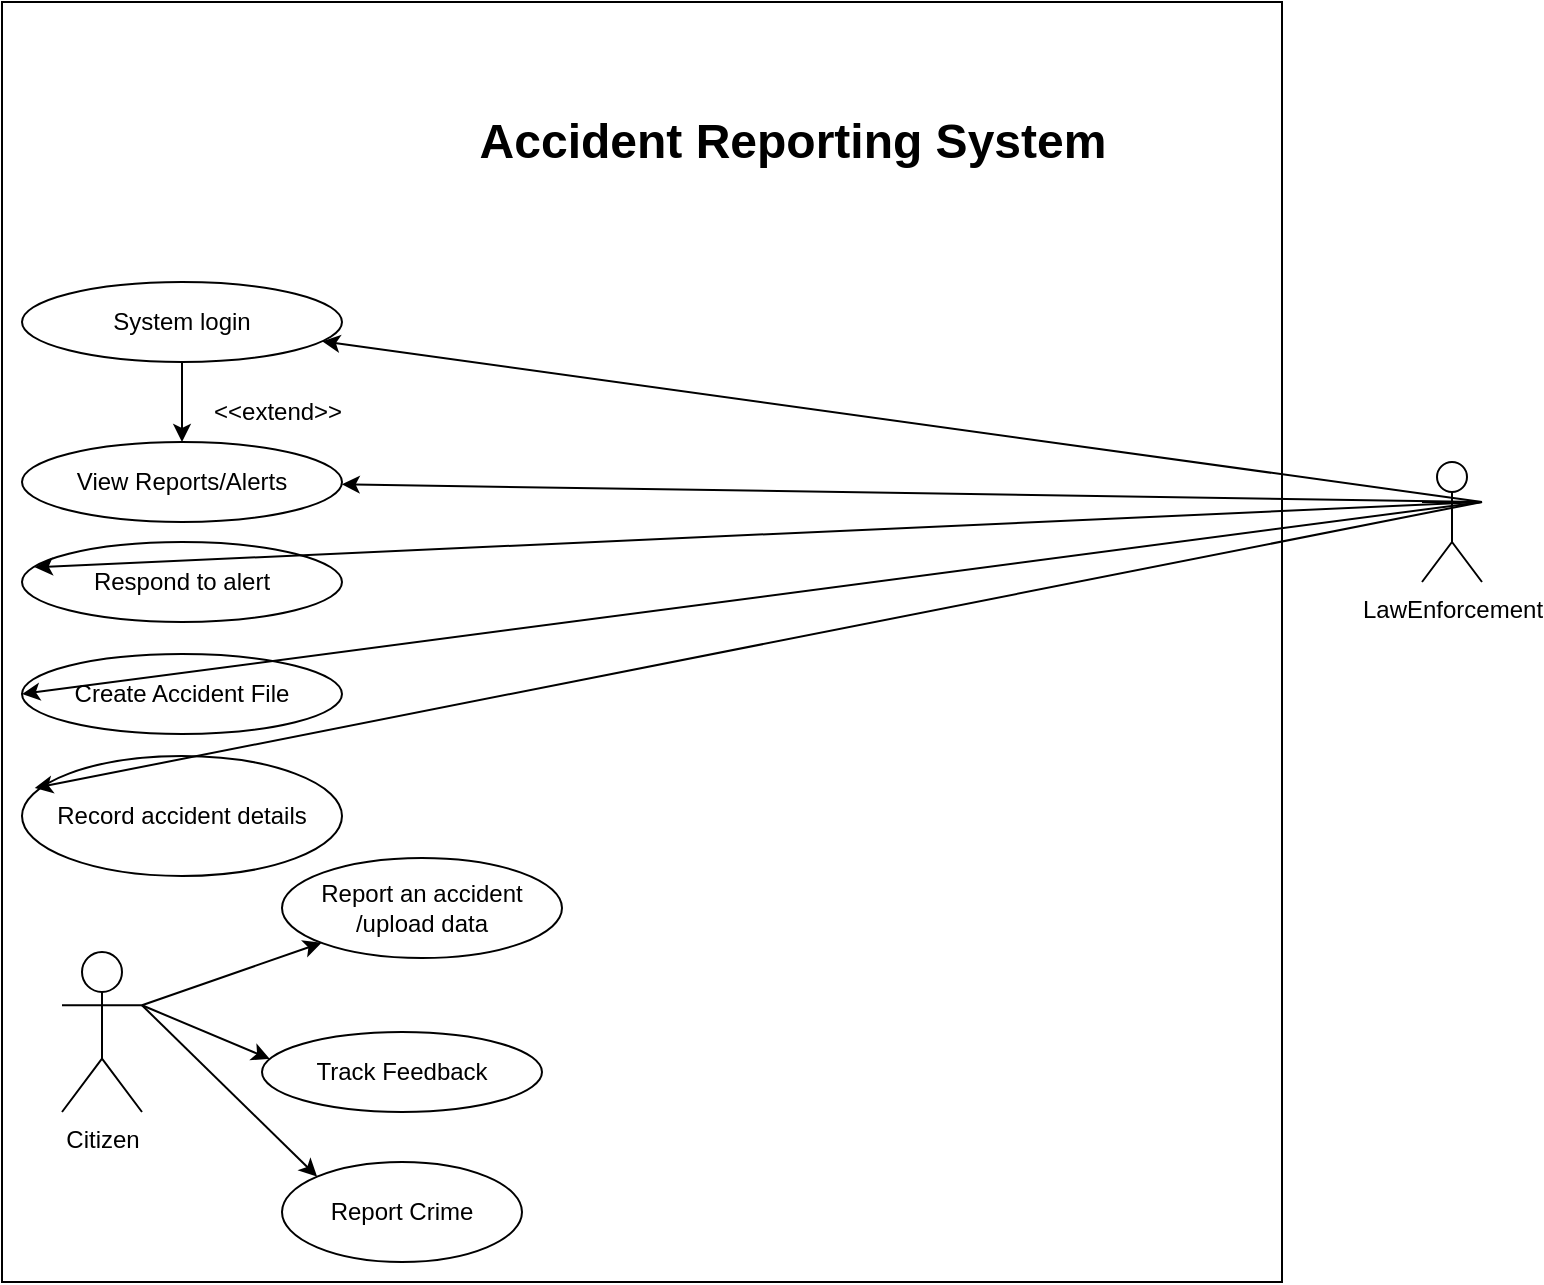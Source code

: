 <mxfile>
    <diagram id="VR71eHgjPTvydbFjTsXd" name="Page-1">
        <mxGraphModel dx="1140" dy="446" grid="1" gridSize="10" guides="1" tooltips="1" connect="1" arrows="1" fold="1" page="1" pageScale="1" pageWidth="850" pageHeight="1100" math="0" shadow="0">
            <root>
                <mxCell id="0"/>
                <mxCell id="1" parent="0"/>
                <mxCell id="33" value="Accident Reporting System" style="text;strokeColor=none;fillColor=none;html=1;fontSize=24;fontStyle=1;verticalAlign=middle;align=center;" parent="1" vertex="1">
                    <mxGeometry x="475" y="60" width="100" height="40" as="geometry"/>
                </mxCell>
                <mxCell id="41" value="" style="group" parent="1" vertex="1" connectable="0">
                    <mxGeometry x="160" y="430" width="250" height="180" as="geometry"/>
                </mxCell>
                <mxCell id="16" value="Citizen" style="shape=umlActor;verticalLabelPosition=bottom;verticalAlign=top;html=1;outlineConnect=0;" parent="41" vertex="1">
                    <mxGeometry y="55" width="40" height="80" as="geometry"/>
                </mxCell>
                <mxCell id="18" value="Report an accident /upload data" style="ellipse;whiteSpace=wrap;html=1;" parent="41" vertex="1">
                    <mxGeometry x="110" y="8" width="140" height="50" as="geometry"/>
                </mxCell>
                <mxCell id="36" style="edgeStyle=none;html=1;exitX=1;exitY=0.333;exitDx=0;exitDy=0;exitPerimeter=0;" parent="41" source="16" target="18" edge="1">
                    <mxGeometry relative="1" as="geometry"/>
                </mxCell>
                <mxCell id="19" value="Track Feedback" style="ellipse;whiteSpace=wrap;html=1;" parent="41" vertex="1">
                    <mxGeometry x="100" y="95" width="140" height="40" as="geometry"/>
                </mxCell>
                <mxCell id="38" style="edgeStyle=none;html=1;exitX=1;exitY=0.333;exitDx=0;exitDy=0;exitPerimeter=0;entryX=0.028;entryY=0.336;entryDx=0;entryDy=0;entryPerimeter=0;" parent="41" source="16" target="19" edge="1">
                    <mxGeometry relative="1" as="geometry"/>
                </mxCell>
                <mxCell id="42" value="Report Crime" style="ellipse;whiteSpace=wrap;html=1;" vertex="1" parent="1">
                    <mxGeometry x="270" y="590" width="120" height="50" as="geometry"/>
                </mxCell>
                <mxCell id="43" style="edgeStyle=none;html=1;exitX=1;exitY=0.333;exitDx=0;exitDy=0;exitPerimeter=0;entryX=0;entryY=0;entryDx=0;entryDy=0;" edge="1" parent="1" source="16" target="42">
                    <mxGeometry relative="1" as="geometry"/>
                </mxCell>
                <mxCell id="2" value="LawEnforcement&lt;br&gt;" style="shape=umlActor;verticalLabelPosition=bottom;verticalAlign=top;html=1;outlineConnect=0;" parent="1" vertex="1">
                    <mxGeometry x="840" y="240" width="30" height="60" as="geometry"/>
                </mxCell>
                <mxCell id="6" value="System login" style="ellipse;whiteSpace=wrap;html=1;" parent="1" vertex="1">
                    <mxGeometry x="140" y="150" width="160" height="40" as="geometry"/>
                </mxCell>
                <mxCell id="23" style="edgeStyle=none;html=1;exitX=1;exitY=0.333;exitDx=0;exitDy=0;exitPerimeter=0;" parent="1" source="2" target="6" edge="1">
                    <mxGeometry relative="1" as="geometry"/>
                </mxCell>
                <mxCell id="9" value="Create Accident File" style="ellipse;whiteSpace=wrap;html=1;" parent="1" vertex="1">
                    <mxGeometry x="140" y="336" width="160" height="40" as="geometry"/>
                </mxCell>
                <mxCell id="26" style="edgeStyle=none;html=1;exitX=1;exitY=0.333;exitDx=0;exitDy=0;exitPerimeter=0;entryX=0;entryY=0.5;entryDx=0;entryDy=0;" parent="1" source="2" target="9" edge="1">
                    <mxGeometry relative="1" as="geometry"/>
                </mxCell>
                <mxCell id="10" value="View Reports/Alerts" style="ellipse;whiteSpace=wrap;html=1;" parent="1" vertex="1">
                    <mxGeometry x="140" y="230" width="160" height="40" as="geometry"/>
                </mxCell>
                <mxCell id="24" style="edgeStyle=none;html=1;exitX=1;exitY=0.333;exitDx=0;exitDy=0;exitPerimeter=0;" parent="1" source="2" target="10" edge="1">
                    <mxGeometry relative="1" as="geometry"/>
                </mxCell>
                <mxCell id="21" style="edgeStyle=none;html=1;exitX=0.5;exitY=1;exitDx=0;exitDy=0;" parent="1" source="6" target="10" edge="1">
                    <mxGeometry relative="1" as="geometry"/>
                </mxCell>
                <mxCell id="11" value="Respond to alert" style="ellipse;whiteSpace=wrap;html=1;" parent="1" vertex="1">
                    <mxGeometry x="140" y="280" width="160" height="40" as="geometry"/>
                </mxCell>
                <mxCell id="25" style="edgeStyle=none;html=1;exitX=1;exitY=0.333;exitDx=0;exitDy=0;exitPerimeter=0;entryX=0.04;entryY=0.316;entryDx=0;entryDy=0;entryPerimeter=0;" parent="1" source="2" target="11" edge="1">
                    <mxGeometry relative="1" as="geometry"/>
                </mxCell>
                <mxCell id="13" value="Record accident details" style="ellipse;whiteSpace=wrap;html=1;" parent="1" vertex="1">
                    <mxGeometry x="140" y="387" width="160" height="60" as="geometry"/>
                </mxCell>
                <mxCell id="29" style="edgeStyle=none;html=1;exitX=1;exitY=0.333;exitDx=0;exitDy=0;exitPerimeter=0;entryX=0.04;entryY=0.267;entryDx=0;entryDy=0;entryPerimeter=0;" parent="1" source="2" target="13" edge="1">
                    <mxGeometry relative="1" as="geometry"/>
                </mxCell>
                <mxCell id="22" value="&amp;lt;&amp;lt;extend&amp;gt;&amp;gt;" style="text;strokeColor=none;fillColor=none;align=left;verticalAlign=middle;spacingLeft=4;spacingRight=4;overflow=hidden;points=[[0,0.5],[1,0.5]];portConstraint=eastwest;rotatable=0;whiteSpace=wrap;html=1;" parent="1" vertex="1">
                    <mxGeometry x="230" y="200" width="80" height="30" as="geometry"/>
                </mxCell>
                <mxCell id="5" value="" style="whiteSpace=wrap;html=1;aspect=fixed;fillColor=none;" parent="1" vertex="1">
                    <mxGeometry x="130" y="10" width="640" height="640" as="geometry"/>
                </mxCell>
            </root>
        </mxGraphModel>
    </diagram>
</mxfile>